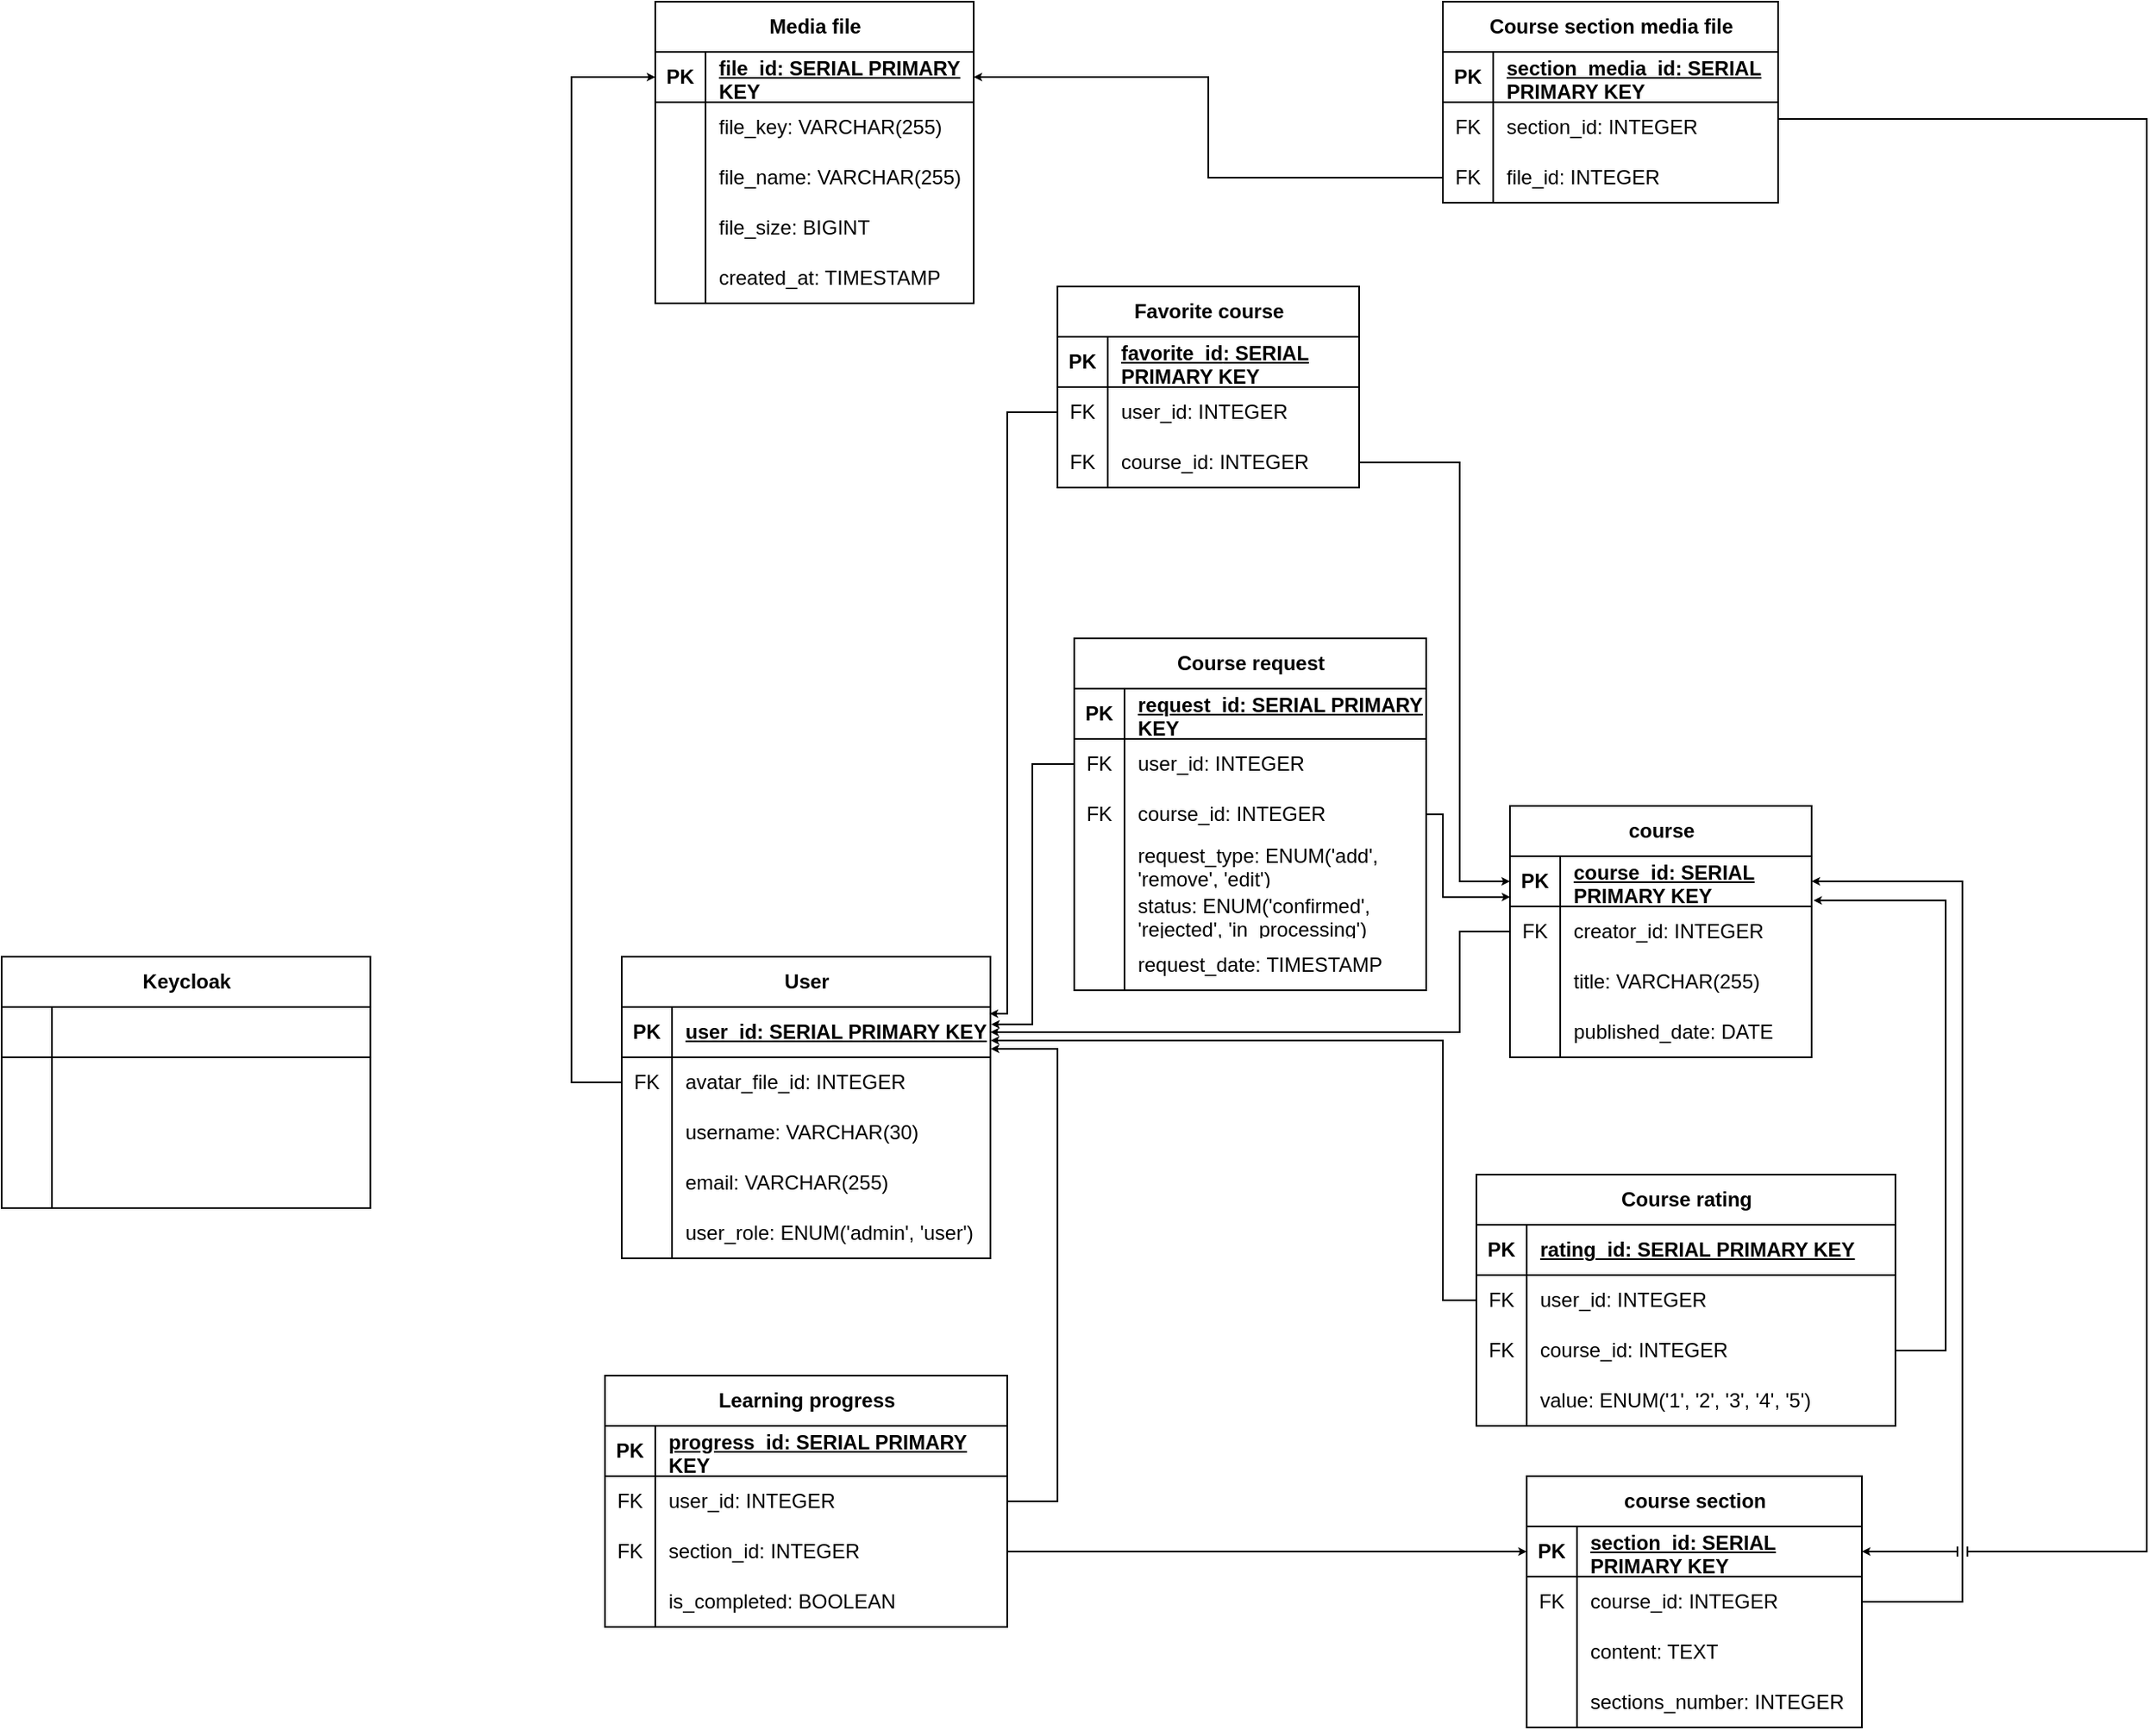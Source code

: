 <mxfile version="24.0.4" type="device">
  <diagram name="Страница — 1" id="e10EyXem6zrKL25AmnZW">
    <mxGraphModel dx="2261" dy="2005" grid="1" gridSize="10" guides="1" tooltips="1" connect="1" arrows="1" fold="1" page="1" pageScale="1" pageWidth="827" pageHeight="1169" math="0" shadow="0">
      <root>
        <mxCell id="0" />
        <mxCell id="1" parent="0" />
        <mxCell id="rcy57a3LJjuB4BleYH-w-108" value="User" style="shape=table;startSize=30;container=1;collapsible=1;childLayout=tableLayout;fixedRows=1;rowLines=0;fontStyle=1;align=center;resizeLast=1;html=1;" parent="1" vertex="1">
          <mxGeometry x="30" y="330" width="220" height="180" as="geometry" />
        </mxCell>
        <mxCell id="rcy57a3LJjuB4BleYH-w-109" value="" style="shape=tableRow;horizontal=0;startSize=0;swimlaneHead=0;swimlaneBody=0;fillColor=none;collapsible=0;dropTarget=0;points=[[0,0.5],[1,0.5]];portConstraint=eastwest;top=0;left=0;right=0;bottom=1;" parent="rcy57a3LJjuB4BleYH-w-108" vertex="1">
          <mxGeometry y="30" width="220" height="30" as="geometry" />
        </mxCell>
        <mxCell id="rcy57a3LJjuB4BleYH-w-110" value="PK" style="shape=partialRectangle;connectable=0;fillColor=none;top=0;left=0;bottom=0;right=0;fontStyle=1;overflow=hidden;whiteSpace=wrap;html=1;" parent="rcy57a3LJjuB4BleYH-w-109" vertex="1">
          <mxGeometry width="30" height="30" as="geometry">
            <mxRectangle width="30" height="30" as="alternateBounds" />
          </mxGeometry>
        </mxCell>
        <mxCell id="rcy57a3LJjuB4BleYH-w-111" value="user_id:&amp;nbsp;SERIAL PRIMARY KEY" style="shape=partialRectangle;connectable=0;fillColor=none;top=0;left=0;bottom=0;right=0;align=left;spacingLeft=6;fontStyle=5;overflow=hidden;whiteSpace=wrap;html=1;" parent="rcy57a3LJjuB4BleYH-w-109" vertex="1">
          <mxGeometry x="30" width="190" height="30" as="geometry">
            <mxRectangle width="190" height="30" as="alternateBounds" />
          </mxGeometry>
        </mxCell>
        <mxCell id="aZD4sff3t_LTu9o36qDz-23" style="shape=tableRow;horizontal=0;startSize=0;swimlaneHead=0;swimlaneBody=0;fillColor=none;collapsible=0;dropTarget=0;points=[[0,0.5],[1,0.5]];portConstraint=eastwest;top=0;left=0;right=0;bottom=0;" parent="rcy57a3LJjuB4BleYH-w-108" vertex="1">
          <mxGeometry y="60" width="220" height="30" as="geometry" />
        </mxCell>
        <mxCell id="aZD4sff3t_LTu9o36qDz-24" value="FK" style="shape=partialRectangle;connectable=0;fillColor=none;top=0;left=0;bottom=0;right=0;editable=1;overflow=hidden;whiteSpace=wrap;html=1;" parent="aZD4sff3t_LTu9o36qDz-23" vertex="1">
          <mxGeometry width="30" height="30" as="geometry">
            <mxRectangle width="30" height="30" as="alternateBounds" />
          </mxGeometry>
        </mxCell>
        <mxCell id="aZD4sff3t_LTu9o36qDz-25" value="avatar_file_id: INTEGER" style="shape=partialRectangle;connectable=0;fillColor=none;top=0;left=0;bottom=0;right=0;align=left;spacingLeft=6;overflow=hidden;whiteSpace=wrap;html=1;" parent="aZD4sff3t_LTu9o36qDz-23" vertex="1">
          <mxGeometry x="30" width="190" height="30" as="geometry">
            <mxRectangle width="190" height="30" as="alternateBounds" />
          </mxGeometry>
        </mxCell>
        <mxCell id="rcy57a3LJjuB4BleYH-w-112" value="" style="shape=tableRow;horizontal=0;startSize=0;swimlaneHead=0;swimlaneBody=0;fillColor=none;collapsible=0;dropTarget=0;points=[[0,0.5],[1,0.5]];portConstraint=eastwest;top=0;left=0;right=0;bottom=0;" parent="rcy57a3LJjuB4BleYH-w-108" vertex="1">
          <mxGeometry y="90" width="220" height="30" as="geometry" />
        </mxCell>
        <mxCell id="rcy57a3LJjuB4BleYH-w-113" value="" style="shape=partialRectangle;connectable=0;fillColor=none;top=0;left=0;bottom=0;right=0;editable=1;overflow=hidden;whiteSpace=wrap;html=1;" parent="rcy57a3LJjuB4BleYH-w-112" vertex="1">
          <mxGeometry width="30" height="30" as="geometry">
            <mxRectangle width="30" height="30" as="alternateBounds" />
          </mxGeometry>
        </mxCell>
        <mxCell id="rcy57a3LJjuB4BleYH-w-114" value="username: VARCHAR(30)" style="shape=partialRectangle;connectable=0;fillColor=none;top=0;left=0;bottom=0;right=0;align=left;spacingLeft=6;overflow=hidden;whiteSpace=wrap;html=1;" parent="rcy57a3LJjuB4BleYH-w-112" vertex="1">
          <mxGeometry x="30" width="190" height="30" as="geometry">
            <mxRectangle width="190" height="30" as="alternateBounds" />
          </mxGeometry>
        </mxCell>
        <mxCell id="rcy57a3LJjuB4BleYH-w-115" value="" style="shape=tableRow;horizontal=0;startSize=0;swimlaneHead=0;swimlaneBody=0;fillColor=none;collapsible=0;dropTarget=0;points=[[0,0.5],[1,0.5]];portConstraint=eastwest;top=0;left=0;right=0;bottom=0;" parent="rcy57a3LJjuB4BleYH-w-108" vertex="1">
          <mxGeometry y="120" width="220" height="30" as="geometry" />
        </mxCell>
        <mxCell id="rcy57a3LJjuB4BleYH-w-116" value="" style="shape=partialRectangle;connectable=0;fillColor=none;top=0;left=0;bottom=0;right=0;editable=1;overflow=hidden;whiteSpace=wrap;html=1;" parent="rcy57a3LJjuB4BleYH-w-115" vertex="1">
          <mxGeometry width="30" height="30" as="geometry">
            <mxRectangle width="30" height="30" as="alternateBounds" />
          </mxGeometry>
        </mxCell>
        <mxCell id="rcy57a3LJjuB4BleYH-w-117" value="email: VARCHAR(255)" style="shape=partialRectangle;connectable=0;fillColor=none;top=0;left=0;bottom=0;right=0;align=left;spacingLeft=6;overflow=hidden;whiteSpace=wrap;html=1;" parent="rcy57a3LJjuB4BleYH-w-115" vertex="1">
          <mxGeometry x="30" width="190" height="30" as="geometry">
            <mxRectangle width="190" height="30" as="alternateBounds" />
          </mxGeometry>
        </mxCell>
        <mxCell id="rcy57a3LJjuB4BleYH-w-121" value="" style="shape=tableRow;horizontal=0;startSize=0;swimlaneHead=0;swimlaneBody=0;fillColor=none;collapsible=0;dropTarget=0;points=[[0,0.5],[1,0.5]];portConstraint=eastwest;top=0;left=0;right=0;bottom=0;" parent="rcy57a3LJjuB4BleYH-w-108" vertex="1">
          <mxGeometry y="150" width="220" height="30" as="geometry" />
        </mxCell>
        <mxCell id="rcy57a3LJjuB4BleYH-w-122" value="" style="shape=partialRectangle;connectable=0;fillColor=none;top=0;left=0;bottom=0;right=0;editable=1;overflow=hidden;whiteSpace=wrap;html=1;" parent="rcy57a3LJjuB4BleYH-w-121" vertex="1">
          <mxGeometry width="30" height="30" as="geometry">
            <mxRectangle width="30" height="30" as="alternateBounds" />
          </mxGeometry>
        </mxCell>
        <mxCell id="rcy57a3LJjuB4BleYH-w-123" value="user_role: ENUM(&#39;admin&#39;, &#39;user&#39;)" style="shape=partialRectangle;connectable=0;fillColor=none;top=0;left=0;bottom=0;right=0;align=left;spacingLeft=6;overflow=hidden;whiteSpace=wrap;html=1;" parent="rcy57a3LJjuB4BleYH-w-121" vertex="1">
          <mxGeometry x="30" width="190" height="30" as="geometry">
            <mxRectangle width="190" height="30" as="alternateBounds" />
          </mxGeometry>
        </mxCell>
        <mxCell id="rcy57a3LJjuB4BleYH-w-126" value="course" style="shape=table;startSize=30;container=1;collapsible=1;childLayout=tableLayout;fixedRows=1;rowLines=0;fontStyle=1;align=center;resizeLast=1;html=1;" parent="1" vertex="1">
          <mxGeometry x="560" y="240" width="180" height="150" as="geometry" />
        </mxCell>
        <mxCell id="rcy57a3LJjuB4BleYH-w-127" value="" style="shape=tableRow;horizontal=0;startSize=0;swimlaneHead=0;swimlaneBody=0;fillColor=none;collapsible=0;dropTarget=0;points=[[0,0.5],[1,0.5]];portConstraint=eastwest;top=0;left=0;right=0;bottom=1;" parent="rcy57a3LJjuB4BleYH-w-126" vertex="1">
          <mxGeometry y="30" width="180" height="30" as="geometry" />
        </mxCell>
        <mxCell id="rcy57a3LJjuB4BleYH-w-128" value="PK" style="shape=partialRectangle;connectable=0;fillColor=none;top=0;left=0;bottom=0;right=0;fontStyle=1;overflow=hidden;whiteSpace=wrap;html=1;" parent="rcy57a3LJjuB4BleYH-w-127" vertex="1">
          <mxGeometry width="30" height="30" as="geometry">
            <mxRectangle width="30" height="30" as="alternateBounds" />
          </mxGeometry>
        </mxCell>
        <mxCell id="rcy57a3LJjuB4BleYH-w-129" value="course_id:&amp;nbsp;SERIAL PRIMARY KEY" style="shape=partialRectangle;connectable=0;fillColor=none;top=0;left=0;bottom=0;right=0;align=left;spacingLeft=6;fontStyle=5;overflow=hidden;whiteSpace=wrap;html=1;" parent="rcy57a3LJjuB4BleYH-w-127" vertex="1">
          <mxGeometry x="30" width="150" height="30" as="geometry">
            <mxRectangle width="150" height="30" as="alternateBounds" />
          </mxGeometry>
        </mxCell>
        <mxCell id="aZD4sff3t_LTu9o36qDz-57" style="shape=tableRow;horizontal=0;startSize=0;swimlaneHead=0;swimlaneBody=0;fillColor=none;collapsible=0;dropTarget=0;points=[[0,0.5],[1,0.5]];portConstraint=eastwest;top=0;left=0;right=0;bottom=0;" parent="rcy57a3LJjuB4BleYH-w-126" vertex="1">
          <mxGeometry y="60" width="180" height="30" as="geometry" />
        </mxCell>
        <mxCell id="aZD4sff3t_LTu9o36qDz-58" value="FK" style="shape=partialRectangle;connectable=0;fillColor=none;top=0;left=0;bottom=0;right=0;editable=1;overflow=hidden;whiteSpace=wrap;html=1;" parent="aZD4sff3t_LTu9o36qDz-57" vertex="1">
          <mxGeometry width="30" height="30" as="geometry">
            <mxRectangle width="30" height="30" as="alternateBounds" />
          </mxGeometry>
        </mxCell>
        <mxCell id="aZD4sff3t_LTu9o36qDz-59" value="creator_id: INTEGER" style="shape=partialRectangle;connectable=0;fillColor=none;top=0;left=0;bottom=0;right=0;align=left;spacingLeft=6;overflow=hidden;whiteSpace=wrap;html=1;" parent="aZD4sff3t_LTu9o36qDz-57" vertex="1">
          <mxGeometry x="30" width="150" height="30" as="geometry">
            <mxRectangle width="150" height="30" as="alternateBounds" />
          </mxGeometry>
        </mxCell>
        <mxCell id="rcy57a3LJjuB4BleYH-w-130" value="" style="shape=tableRow;horizontal=0;startSize=0;swimlaneHead=0;swimlaneBody=0;fillColor=none;collapsible=0;dropTarget=0;points=[[0,0.5],[1,0.5]];portConstraint=eastwest;top=0;left=0;right=0;bottom=0;" parent="rcy57a3LJjuB4BleYH-w-126" vertex="1">
          <mxGeometry y="90" width="180" height="30" as="geometry" />
        </mxCell>
        <mxCell id="rcy57a3LJjuB4BleYH-w-131" value="" style="shape=partialRectangle;connectable=0;fillColor=none;top=0;left=0;bottom=0;right=0;editable=1;overflow=hidden;whiteSpace=wrap;html=1;" parent="rcy57a3LJjuB4BleYH-w-130" vertex="1">
          <mxGeometry width="30" height="30" as="geometry">
            <mxRectangle width="30" height="30" as="alternateBounds" />
          </mxGeometry>
        </mxCell>
        <mxCell id="rcy57a3LJjuB4BleYH-w-132" value="title: VARCHAR(255)" style="shape=partialRectangle;connectable=0;fillColor=none;top=0;left=0;bottom=0;right=0;align=left;spacingLeft=6;overflow=hidden;whiteSpace=wrap;html=1;" parent="rcy57a3LJjuB4BleYH-w-130" vertex="1">
          <mxGeometry x="30" width="150" height="30" as="geometry">
            <mxRectangle width="150" height="30" as="alternateBounds" />
          </mxGeometry>
        </mxCell>
        <mxCell id="rcy57a3LJjuB4BleYH-w-136" value="" style="shape=tableRow;horizontal=0;startSize=0;swimlaneHead=0;swimlaneBody=0;fillColor=none;collapsible=0;dropTarget=0;points=[[0,0.5],[1,0.5]];portConstraint=eastwest;top=0;left=0;right=0;bottom=0;" parent="rcy57a3LJjuB4BleYH-w-126" vertex="1">
          <mxGeometry y="120" width="180" height="30" as="geometry" />
        </mxCell>
        <mxCell id="rcy57a3LJjuB4BleYH-w-137" value="" style="shape=partialRectangle;connectable=0;fillColor=none;top=0;left=0;bottom=0;right=0;editable=1;overflow=hidden;whiteSpace=wrap;html=1;" parent="rcy57a3LJjuB4BleYH-w-136" vertex="1">
          <mxGeometry width="30" height="30" as="geometry">
            <mxRectangle width="30" height="30" as="alternateBounds" />
          </mxGeometry>
        </mxCell>
        <mxCell id="rcy57a3LJjuB4BleYH-w-138" value="published_date: DATE" style="shape=partialRectangle;connectable=0;fillColor=none;top=0;left=0;bottom=0;right=0;align=left;spacingLeft=6;overflow=hidden;whiteSpace=wrap;html=1;" parent="rcy57a3LJjuB4BleYH-w-136" vertex="1">
          <mxGeometry x="30" width="150" height="30" as="geometry">
            <mxRectangle width="150" height="30" as="alternateBounds" />
          </mxGeometry>
        </mxCell>
        <mxCell id="rcy57a3LJjuB4BleYH-w-139" value="course section" style="shape=table;startSize=30;container=1;collapsible=1;childLayout=tableLayout;fixedRows=1;rowLines=0;fontStyle=1;align=center;resizeLast=1;html=1;" parent="1" vertex="1">
          <mxGeometry x="570" y="640" width="200" height="150" as="geometry" />
        </mxCell>
        <mxCell id="rcy57a3LJjuB4BleYH-w-140" value="" style="shape=tableRow;horizontal=0;startSize=0;swimlaneHead=0;swimlaneBody=0;fillColor=none;collapsible=0;dropTarget=0;points=[[0,0.5],[1,0.5]];portConstraint=eastwest;top=0;left=0;right=0;bottom=1;" parent="rcy57a3LJjuB4BleYH-w-139" vertex="1">
          <mxGeometry y="30" width="200" height="30" as="geometry" />
        </mxCell>
        <mxCell id="rcy57a3LJjuB4BleYH-w-141" value="PK" style="shape=partialRectangle;connectable=0;fillColor=none;top=0;left=0;bottom=0;right=0;fontStyle=1;overflow=hidden;whiteSpace=wrap;html=1;" parent="rcy57a3LJjuB4BleYH-w-140" vertex="1">
          <mxGeometry width="30" height="30" as="geometry">
            <mxRectangle width="30" height="30" as="alternateBounds" />
          </mxGeometry>
        </mxCell>
        <mxCell id="rcy57a3LJjuB4BleYH-w-142" value="section_id:&amp;nbsp;SERIAL PRIMARY KEY" style="shape=partialRectangle;connectable=0;fillColor=none;top=0;left=0;bottom=0;right=0;align=left;spacingLeft=6;fontStyle=5;overflow=hidden;whiteSpace=wrap;html=1;" parent="rcy57a3LJjuB4BleYH-w-140" vertex="1">
          <mxGeometry x="30" width="170" height="30" as="geometry">
            <mxRectangle width="170" height="30" as="alternateBounds" />
          </mxGeometry>
        </mxCell>
        <mxCell id="rcy57a3LJjuB4BleYH-w-146" value="" style="shape=tableRow;horizontal=0;startSize=0;swimlaneHead=0;swimlaneBody=0;fillColor=none;collapsible=0;dropTarget=0;points=[[0,0.5],[1,0.5]];portConstraint=eastwest;top=0;left=0;right=0;bottom=0;" parent="rcy57a3LJjuB4BleYH-w-139" vertex="1">
          <mxGeometry y="60" width="200" height="30" as="geometry" />
        </mxCell>
        <mxCell id="rcy57a3LJjuB4BleYH-w-147" value="FK" style="shape=partialRectangle;connectable=0;fillColor=none;top=0;left=0;bottom=0;right=0;editable=1;overflow=hidden;whiteSpace=wrap;html=1;" parent="rcy57a3LJjuB4BleYH-w-146" vertex="1">
          <mxGeometry width="30" height="30" as="geometry">
            <mxRectangle width="30" height="30" as="alternateBounds" />
          </mxGeometry>
        </mxCell>
        <mxCell id="rcy57a3LJjuB4BleYH-w-148" value="course_id: INTEGER" style="shape=partialRectangle;connectable=0;fillColor=none;top=0;left=0;bottom=0;right=0;align=left;spacingLeft=6;overflow=hidden;whiteSpace=wrap;html=1;" parent="rcy57a3LJjuB4BleYH-w-146" vertex="1">
          <mxGeometry x="30" width="170" height="30" as="geometry">
            <mxRectangle width="170" height="30" as="alternateBounds" />
          </mxGeometry>
        </mxCell>
        <mxCell id="aZD4sff3t_LTu9o36qDz-4" style="shape=tableRow;horizontal=0;startSize=0;swimlaneHead=0;swimlaneBody=0;fillColor=none;collapsible=0;dropTarget=0;points=[[0,0.5],[1,0.5]];portConstraint=eastwest;top=0;left=0;right=0;bottom=0;" parent="rcy57a3LJjuB4BleYH-w-139" vertex="1">
          <mxGeometry y="90" width="200" height="30" as="geometry" />
        </mxCell>
        <mxCell id="aZD4sff3t_LTu9o36qDz-5" style="shape=partialRectangle;connectable=0;fillColor=none;top=0;left=0;bottom=0;right=0;editable=1;overflow=hidden;whiteSpace=wrap;html=1;" parent="aZD4sff3t_LTu9o36qDz-4" vertex="1">
          <mxGeometry width="30" height="30" as="geometry">
            <mxRectangle width="30" height="30" as="alternateBounds" />
          </mxGeometry>
        </mxCell>
        <mxCell id="aZD4sff3t_LTu9o36qDz-6" value="content: TEXT" style="shape=partialRectangle;connectable=0;fillColor=none;top=0;left=0;bottom=0;right=0;align=left;spacingLeft=6;overflow=hidden;whiteSpace=wrap;html=1;" parent="aZD4sff3t_LTu9o36qDz-4" vertex="1">
          <mxGeometry x="30" width="170" height="30" as="geometry">
            <mxRectangle width="170" height="30" as="alternateBounds" />
          </mxGeometry>
        </mxCell>
        <mxCell id="aZD4sff3t_LTu9o36qDz-1" style="shape=tableRow;horizontal=0;startSize=0;swimlaneHead=0;swimlaneBody=0;fillColor=none;collapsible=0;dropTarget=0;points=[[0,0.5],[1,0.5]];portConstraint=eastwest;top=0;left=0;right=0;bottom=0;" parent="rcy57a3LJjuB4BleYH-w-139" vertex="1">
          <mxGeometry y="120" width="200" height="30" as="geometry" />
        </mxCell>
        <mxCell id="aZD4sff3t_LTu9o36qDz-2" style="shape=partialRectangle;connectable=0;fillColor=none;top=0;left=0;bottom=0;right=0;editable=1;overflow=hidden;whiteSpace=wrap;html=1;" parent="aZD4sff3t_LTu9o36qDz-1" vertex="1">
          <mxGeometry width="30" height="30" as="geometry">
            <mxRectangle width="30" height="30" as="alternateBounds" />
          </mxGeometry>
        </mxCell>
        <mxCell id="aZD4sff3t_LTu9o36qDz-3" value="sections_number: INTEGER" style="shape=partialRectangle;connectable=0;fillColor=none;top=0;left=0;bottom=0;right=0;align=left;spacingLeft=6;overflow=hidden;whiteSpace=wrap;html=1;" parent="aZD4sff3t_LTu9o36qDz-1" vertex="1">
          <mxGeometry x="30" width="170" height="30" as="geometry">
            <mxRectangle width="170" height="30" as="alternateBounds" />
          </mxGeometry>
        </mxCell>
        <mxCell id="rcy57a3LJjuB4BleYH-w-159" value="Course rating" style="shape=table;startSize=30;container=1;collapsible=1;childLayout=tableLayout;fixedRows=1;rowLines=0;fontStyle=1;align=center;resizeLast=1;html=1;" parent="1" vertex="1">
          <mxGeometry x="540" y="460" width="250" height="150" as="geometry" />
        </mxCell>
        <mxCell id="rcy57a3LJjuB4BleYH-w-160" value="" style="shape=tableRow;horizontal=0;startSize=0;swimlaneHead=0;swimlaneBody=0;fillColor=none;collapsible=0;dropTarget=0;points=[[0,0.5],[1,0.5]];portConstraint=eastwest;top=0;left=0;right=0;bottom=1;" parent="rcy57a3LJjuB4BleYH-w-159" vertex="1">
          <mxGeometry y="30" width="250" height="30" as="geometry" />
        </mxCell>
        <mxCell id="rcy57a3LJjuB4BleYH-w-161" value="PK" style="shape=partialRectangle;connectable=0;fillColor=none;top=0;left=0;bottom=0;right=0;fontStyle=1;overflow=hidden;whiteSpace=wrap;html=1;" parent="rcy57a3LJjuB4BleYH-w-160" vertex="1">
          <mxGeometry width="30" height="30" as="geometry">
            <mxRectangle width="30" height="30" as="alternateBounds" />
          </mxGeometry>
        </mxCell>
        <mxCell id="rcy57a3LJjuB4BleYH-w-162" value="rating_id:&amp;nbsp;SERIAL PRIMARY KEY" style="shape=partialRectangle;connectable=0;fillColor=none;top=0;left=0;bottom=0;right=0;align=left;spacingLeft=6;fontStyle=5;overflow=hidden;whiteSpace=wrap;html=1;" parent="rcy57a3LJjuB4BleYH-w-160" vertex="1">
          <mxGeometry x="30" width="220" height="30" as="geometry">
            <mxRectangle width="220" height="30" as="alternateBounds" />
          </mxGeometry>
        </mxCell>
        <mxCell id="rcy57a3LJjuB4BleYH-w-163" value="" style="shape=tableRow;horizontal=0;startSize=0;swimlaneHead=0;swimlaneBody=0;fillColor=none;collapsible=0;dropTarget=0;points=[[0,0.5],[1,0.5]];portConstraint=eastwest;top=0;left=0;right=0;bottom=0;" parent="rcy57a3LJjuB4BleYH-w-159" vertex="1">
          <mxGeometry y="60" width="250" height="30" as="geometry" />
        </mxCell>
        <mxCell id="rcy57a3LJjuB4BleYH-w-164" value="FK" style="shape=partialRectangle;connectable=0;fillColor=none;top=0;left=0;bottom=0;right=0;editable=1;overflow=hidden;whiteSpace=wrap;html=1;" parent="rcy57a3LJjuB4BleYH-w-163" vertex="1">
          <mxGeometry width="30" height="30" as="geometry">
            <mxRectangle width="30" height="30" as="alternateBounds" />
          </mxGeometry>
        </mxCell>
        <mxCell id="rcy57a3LJjuB4BleYH-w-165" value="user_id: INTEGER" style="shape=partialRectangle;connectable=0;fillColor=none;top=0;left=0;bottom=0;right=0;align=left;spacingLeft=6;overflow=hidden;whiteSpace=wrap;html=1;" parent="rcy57a3LJjuB4BleYH-w-163" vertex="1">
          <mxGeometry x="30" width="220" height="30" as="geometry">
            <mxRectangle width="220" height="30" as="alternateBounds" />
          </mxGeometry>
        </mxCell>
        <mxCell id="rcy57a3LJjuB4BleYH-w-166" value="" style="shape=tableRow;horizontal=0;startSize=0;swimlaneHead=0;swimlaneBody=0;fillColor=none;collapsible=0;dropTarget=0;points=[[0,0.5],[1,0.5]];portConstraint=eastwest;top=0;left=0;right=0;bottom=0;" parent="rcy57a3LJjuB4BleYH-w-159" vertex="1">
          <mxGeometry y="90" width="250" height="30" as="geometry" />
        </mxCell>
        <mxCell id="rcy57a3LJjuB4BleYH-w-167" value="FK" style="shape=partialRectangle;connectable=0;fillColor=none;top=0;left=0;bottom=0;right=0;editable=1;overflow=hidden;whiteSpace=wrap;html=1;" parent="rcy57a3LJjuB4BleYH-w-166" vertex="1">
          <mxGeometry width="30" height="30" as="geometry">
            <mxRectangle width="30" height="30" as="alternateBounds" />
          </mxGeometry>
        </mxCell>
        <mxCell id="rcy57a3LJjuB4BleYH-w-168" value="course_id: INTEGER" style="shape=partialRectangle;connectable=0;fillColor=none;top=0;left=0;bottom=0;right=0;align=left;spacingLeft=6;overflow=hidden;whiteSpace=wrap;html=1;" parent="rcy57a3LJjuB4BleYH-w-166" vertex="1">
          <mxGeometry x="30" width="220" height="30" as="geometry">
            <mxRectangle width="220" height="30" as="alternateBounds" />
          </mxGeometry>
        </mxCell>
        <mxCell id="rcy57a3LJjuB4BleYH-w-169" value="" style="shape=tableRow;horizontal=0;startSize=0;swimlaneHead=0;swimlaneBody=0;fillColor=none;collapsible=0;dropTarget=0;points=[[0,0.5],[1,0.5]];portConstraint=eastwest;top=0;left=0;right=0;bottom=0;" parent="rcy57a3LJjuB4BleYH-w-159" vertex="1">
          <mxGeometry y="120" width="250" height="30" as="geometry" />
        </mxCell>
        <mxCell id="rcy57a3LJjuB4BleYH-w-170" value="" style="shape=partialRectangle;connectable=0;fillColor=none;top=0;left=0;bottom=0;right=0;editable=1;overflow=hidden;whiteSpace=wrap;html=1;" parent="rcy57a3LJjuB4BleYH-w-169" vertex="1">
          <mxGeometry width="30" height="30" as="geometry">
            <mxRectangle width="30" height="30" as="alternateBounds" />
          </mxGeometry>
        </mxCell>
        <mxCell id="rcy57a3LJjuB4BleYH-w-171" value="value:&amp;nbsp;ENUM(&#39;1&#39;, &#39;2&#39;, &#39;3&#39;, &#39;4&#39;, &#39;5&#39;)" style="shape=partialRectangle;connectable=0;fillColor=none;top=0;left=0;bottom=0;right=0;align=left;spacingLeft=6;overflow=hidden;whiteSpace=wrap;html=1;" parent="rcy57a3LJjuB4BleYH-w-169" vertex="1">
          <mxGeometry x="30" width="220" height="30" as="geometry">
            <mxRectangle width="220" height="30" as="alternateBounds" />
          </mxGeometry>
        </mxCell>
        <mxCell id="rcy57a3LJjuB4BleYH-w-172" value="Favorite course" style="shape=table;startSize=30;container=1;collapsible=1;childLayout=tableLayout;fixedRows=1;rowLines=0;fontStyle=1;align=center;resizeLast=1;html=1;" parent="1" vertex="1">
          <mxGeometry x="290" y="-70" width="180" height="120" as="geometry" />
        </mxCell>
        <mxCell id="rcy57a3LJjuB4BleYH-w-173" value="" style="shape=tableRow;horizontal=0;startSize=0;swimlaneHead=0;swimlaneBody=0;fillColor=none;collapsible=0;dropTarget=0;points=[[0,0.5],[1,0.5]];portConstraint=eastwest;top=0;left=0;right=0;bottom=1;" parent="rcy57a3LJjuB4BleYH-w-172" vertex="1">
          <mxGeometry y="30" width="180" height="30" as="geometry" />
        </mxCell>
        <mxCell id="rcy57a3LJjuB4BleYH-w-174" value="PK" style="shape=partialRectangle;connectable=0;fillColor=none;top=0;left=0;bottom=0;right=0;fontStyle=1;overflow=hidden;whiteSpace=wrap;html=1;" parent="rcy57a3LJjuB4BleYH-w-173" vertex="1">
          <mxGeometry width="30" height="30" as="geometry">
            <mxRectangle width="30" height="30" as="alternateBounds" />
          </mxGeometry>
        </mxCell>
        <mxCell id="rcy57a3LJjuB4BleYH-w-175" value="&lt;div style=&quot;&quot;&gt;favorite_id&lt;span style=&quot;background-color: initial;&quot;&gt;:&amp;nbsp;SERIAL PRIMARY KEY&lt;/span&gt;&lt;br&gt;&lt;/div&gt;" style="shape=partialRectangle;connectable=0;fillColor=none;top=0;left=0;bottom=0;right=0;align=left;spacingLeft=6;fontStyle=5;overflow=hidden;whiteSpace=wrap;html=1;" parent="rcy57a3LJjuB4BleYH-w-173" vertex="1">
          <mxGeometry x="30" width="150" height="30" as="geometry">
            <mxRectangle width="150" height="30" as="alternateBounds" />
          </mxGeometry>
        </mxCell>
        <mxCell id="rcy57a3LJjuB4BleYH-w-176" value="" style="shape=tableRow;horizontal=0;startSize=0;swimlaneHead=0;swimlaneBody=0;fillColor=none;collapsible=0;dropTarget=0;points=[[0,0.5],[1,0.5]];portConstraint=eastwest;top=0;left=0;right=0;bottom=0;" parent="rcy57a3LJjuB4BleYH-w-172" vertex="1">
          <mxGeometry y="60" width="180" height="30" as="geometry" />
        </mxCell>
        <mxCell id="rcy57a3LJjuB4BleYH-w-177" value="FK" style="shape=partialRectangle;connectable=0;fillColor=none;top=0;left=0;bottom=0;right=0;editable=1;overflow=hidden;whiteSpace=wrap;html=1;" parent="rcy57a3LJjuB4BleYH-w-176" vertex="1">
          <mxGeometry width="30" height="30" as="geometry">
            <mxRectangle width="30" height="30" as="alternateBounds" />
          </mxGeometry>
        </mxCell>
        <mxCell id="rcy57a3LJjuB4BleYH-w-178" value="user_id: INTEGER" style="shape=partialRectangle;connectable=0;fillColor=none;top=0;left=0;bottom=0;right=0;align=left;spacingLeft=6;overflow=hidden;whiteSpace=wrap;html=1;" parent="rcy57a3LJjuB4BleYH-w-176" vertex="1">
          <mxGeometry x="30" width="150" height="30" as="geometry">
            <mxRectangle width="150" height="30" as="alternateBounds" />
          </mxGeometry>
        </mxCell>
        <mxCell id="rcy57a3LJjuB4BleYH-w-179" value="" style="shape=tableRow;horizontal=0;startSize=0;swimlaneHead=0;swimlaneBody=0;fillColor=none;collapsible=0;dropTarget=0;points=[[0,0.5],[1,0.5]];portConstraint=eastwest;top=0;left=0;right=0;bottom=0;" parent="rcy57a3LJjuB4BleYH-w-172" vertex="1">
          <mxGeometry y="90" width="180" height="30" as="geometry" />
        </mxCell>
        <mxCell id="rcy57a3LJjuB4BleYH-w-180" value="FK" style="shape=partialRectangle;connectable=0;fillColor=none;top=0;left=0;bottom=0;right=0;editable=1;overflow=hidden;whiteSpace=wrap;html=1;" parent="rcy57a3LJjuB4BleYH-w-179" vertex="1">
          <mxGeometry width="30" height="30" as="geometry">
            <mxRectangle width="30" height="30" as="alternateBounds" />
          </mxGeometry>
        </mxCell>
        <mxCell id="rcy57a3LJjuB4BleYH-w-181" value="course_id: INTEGER" style="shape=partialRectangle;connectable=0;fillColor=none;top=0;left=0;bottom=0;right=0;align=left;spacingLeft=6;overflow=hidden;whiteSpace=wrap;html=1;" parent="rcy57a3LJjuB4BleYH-w-179" vertex="1">
          <mxGeometry x="30" width="150" height="30" as="geometry">
            <mxRectangle width="150" height="30" as="alternateBounds" />
          </mxGeometry>
        </mxCell>
        <mxCell id="rcy57a3LJjuB4BleYH-w-182" value="Learning progress" style="shape=table;startSize=30;container=1;collapsible=1;childLayout=tableLayout;fixedRows=1;rowLines=0;fontStyle=1;align=center;resizeLast=1;html=1;" parent="1" vertex="1">
          <mxGeometry x="20" y="580" width="240" height="150" as="geometry" />
        </mxCell>
        <mxCell id="rcy57a3LJjuB4BleYH-w-183" value="" style="shape=tableRow;horizontal=0;startSize=0;swimlaneHead=0;swimlaneBody=0;fillColor=none;collapsible=0;dropTarget=0;points=[[0,0.5],[1,0.5]];portConstraint=eastwest;top=0;left=0;right=0;bottom=1;" parent="rcy57a3LJjuB4BleYH-w-182" vertex="1">
          <mxGeometry y="30" width="240" height="30" as="geometry" />
        </mxCell>
        <mxCell id="rcy57a3LJjuB4BleYH-w-184" value="PK" style="shape=partialRectangle;connectable=0;fillColor=none;top=0;left=0;bottom=0;right=0;fontStyle=1;overflow=hidden;whiteSpace=wrap;html=1;" parent="rcy57a3LJjuB4BleYH-w-183" vertex="1">
          <mxGeometry width="30" height="30" as="geometry">
            <mxRectangle width="30" height="30" as="alternateBounds" />
          </mxGeometry>
        </mxCell>
        <mxCell id="rcy57a3LJjuB4BleYH-w-185" value="progress_id:&amp;nbsp;SERIAL PRIMARY KEY" style="shape=partialRectangle;connectable=0;fillColor=none;top=0;left=0;bottom=0;right=0;align=left;spacingLeft=6;fontStyle=5;overflow=hidden;whiteSpace=wrap;html=1;" parent="rcy57a3LJjuB4BleYH-w-183" vertex="1">
          <mxGeometry x="30" width="210" height="30" as="geometry">
            <mxRectangle width="210" height="30" as="alternateBounds" />
          </mxGeometry>
        </mxCell>
        <mxCell id="rcy57a3LJjuB4BleYH-w-186" value="" style="shape=tableRow;horizontal=0;startSize=0;swimlaneHead=0;swimlaneBody=0;fillColor=none;collapsible=0;dropTarget=0;points=[[0,0.5],[1,0.5]];portConstraint=eastwest;top=0;left=0;right=0;bottom=0;" parent="rcy57a3LJjuB4BleYH-w-182" vertex="1">
          <mxGeometry y="60" width="240" height="30" as="geometry" />
        </mxCell>
        <mxCell id="rcy57a3LJjuB4BleYH-w-187" value="FK" style="shape=partialRectangle;connectable=0;fillColor=none;top=0;left=0;bottom=0;right=0;editable=1;overflow=hidden;whiteSpace=wrap;html=1;" parent="rcy57a3LJjuB4BleYH-w-186" vertex="1">
          <mxGeometry width="30" height="30" as="geometry">
            <mxRectangle width="30" height="30" as="alternateBounds" />
          </mxGeometry>
        </mxCell>
        <mxCell id="rcy57a3LJjuB4BleYH-w-188" value="user_id:&amp;nbsp;INTEGER" style="shape=partialRectangle;connectable=0;fillColor=none;top=0;left=0;bottom=0;right=0;align=left;spacingLeft=6;overflow=hidden;whiteSpace=wrap;html=1;" parent="rcy57a3LJjuB4BleYH-w-186" vertex="1">
          <mxGeometry x="30" width="210" height="30" as="geometry">
            <mxRectangle width="210" height="30" as="alternateBounds" />
          </mxGeometry>
        </mxCell>
        <mxCell id="rcy57a3LJjuB4BleYH-w-189" value="" style="shape=tableRow;horizontal=0;startSize=0;swimlaneHead=0;swimlaneBody=0;fillColor=none;collapsible=0;dropTarget=0;points=[[0,0.5],[1,0.5]];portConstraint=eastwest;top=0;left=0;right=0;bottom=0;" parent="rcy57a3LJjuB4BleYH-w-182" vertex="1">
          <mxGeometry y="90" width="240" height="30" as="geometry" />
        </mxCell>
        <mxCell id="rcy57a3LJjuB4BleYH-w-190" value="FK" style="shape=partialRectangle;connectable=0;fillColor=none;top=0;left=0;bottom=0;right=0;editable=1;overflow=hidden;whiteSpace=wrap;html=1;" parent="rcy57a3LJjuB4BleYH-w-189" vertex="1">
          <mxGeometry width="30" height="30" as="geometry">
            <mxRectangle width="30" height="30" as="alternateBounds" />
          </mxGeometry>
        </mxCell>
        <mxCell id="rcy57a3LJjuB4BleYH-w-191" value="section_id:&amp;nbsp;INTEGER" style="shape=partialRectangle;connectable=0;fillColor=none;top=0;left=0;bottom=0;right=0;align=left;spacingLeft=6;overflow=hidden;whiteSpace=wrap;html=1;" parent="rcy57a3LJjuB4BleYH-w-189" vertex="1">
          <mxGeometry x="30" width="210" height="30" as="geometry">
            <mxRectangle width="210" height="30" as="alternateBounds" />
          </mxGeometry>
        </mxCell>
        <mxCell id="rcy57a3LJjuB4BleYH-w-192" value="" style="shape=tableRow;horizontal=0;startSize=0;swimlaneHead=0;swimlaneBody=0;fillColor=none;collapsible=0;dropTarget=0;points=[[0,0.5],[1,0.5]];portConstraint=eastwest;top=0;left=0;right=0;bottom=0;" parent="rcy57a3LJjuB4BleYH-w-182" vertex="1">
          <mxGeometry y="120" width="240" height="30" as="geometry" />
        </mxCell>
        <mxCell id="rcy57a3LJjuB4BleYH-w-193" value="" style="shape=partialRectangle;connectable=0;fillColor=none;top=0;left=0;bottom=0;right=0;editable=1;overflow=hidden;whiteSpace=wrap;html=1;" parent="rcy57a3LJjuB4BleYH-w-192" vertex="1">
          <mxGeometry width="30" height="30" as="geometry">
            <mxRectangle width="30" height="30" as="alternateBounds" />
          </mxGeometry>
        </mxCell>
        <mxCell id="rcy57a3LJjuB4BleYH-w-194" value="is_completed: BOOLEAN" style="shape=partialRectangle;connectable=0;fillColor=none;top=0;left=0;bottom=0;right=0;align=left;spacingLeft=6;overflow=hidden;whiteSpace=wrap;html=1;" parent="rcy57a3LJjuB4BleYH-w-192" vertex="1">
          <mxGeometry x="30" width="210" height="30" as="geometry">
            <mxRectangle width="210" height="30" as="alternateBounds" />
          </mxGeometry>
        </mxCell>
        <mxCell id="rcy57a3LJjuB4BleYH-w-196" value="Course request" style="shape=table;startSize=30;container=1;collapsible=1;childLayout=tableLayout;fixedRows=1;rowLines=0;fontStyle=1;align=center;resizeLast=1;html=1;" parent="1" vertex="1">
          <mxGeometry x="300" y="140" width="210" height="210" as="geometry" />
        </mxCell>
        <mxCell id="rcy57a3LJjuB4BleYH-w-197" value="" style="shape=tableRow;horizontal=0;startSize=0;swimlaneHead=0;swimlaneBody=0;fillColor=none;collapsible=0;dropTarget=0;points=[[0,0.5],[1,0.5]];portConstraint=eastwest;top=0;left=0;right=0;bottom=1;" parent="rcy57a3LJjuB4BleYH-w-196" vertex="1">
          <mxGeometry y="30" width="210" height="30" as="geometry" />
        </mxCell>
        <mxCell id="rcy57a3LJjuB4BleYH-w-198" value="PK" style="shape=partialRectangle;connectable=0;fillColor=none;top=0;left=0;bottom=0;right=0;fontStyle=1;overflow=hidden;whiteSpace=wrap;html=1;" parent="rcy57a3LJjuB4BleYH-w-197" vertex="1">
          <mxGeometry width="30" height="30" as="geometry">
            <mxRectangle width="30" height="30" as="alternateBounds" />
          </mxGeometry>
        </mxCell>
        <mxCell id="rcy57a3LJjuB4BleYH-w-199" value="request_id:&amp;nbsp;SERIAL PRIMARY KEY" style="shape=partialRectangle;connectable=0;fillColor=none;top=0;left=0;bottom=0;right=0;align=left;spacingLeft=6;fontStyle=5;overflow=hidden;whiteSpace=wrap;html=1;" parent="rcy57a3LJjuB4BleYH-w-197" vertex="1">
          <mxGeometry x="30" width="180" height="30" as="geometry">
            <mxRectangle width="180" height="30" as="alternateBounds" />
          </mxGeometry>
        </mxCell>
        <mxCell id="rcy57a3LJjuB4BleYH-w-200" value="" style="shape=tableRow;horizontal=0;startSize=0;swimlaneHead=0;swimlaneBody=0;fillColor=none;collapsible=0;dropTarget=0;points=[[0,0.5],[1,0.5]];portConstraint=eastwest;top=0;left=0;right=0;bottom=0;" parent="rcy57a3LJjuB4BleYH-w-196" vertex="1">
          <mxGeometry y="60" width="210" height="30" as="geometry" />
        </mxCell>
        <mxCell id="rcy57a3LJjuB4BleYH-w-201" value="FK" style="shape=partialRectangle;connectable=0;fillColor=none;top=0;left=0;bottom=0;right=0;editable=1;overflow=hidden;whiteSpace=wrap;html=1;" parent="rcy57a3LJjuB4BleYH-w-200" vertex="1">
          <mxGeometry width="30" height="30" as="geometry">
            <mxRectangle width="30" height="30" as="alternateBounds" />
          </mxGeometry>
        </mxCell>
        <mxCell id="rcy57a3LJjuB4BleYH-w-202" value="user_id: INTEGER" style="shape=partialRectangle;connectable=0;fillColor=none;top=0;left=0;bottom=0;right=0;align=left;spacingLeft=6;overflow=hidden;whiteSpace=wrap;html=1;" parent="rcy57a3LJjuB4BleYH-w-200" vertex="1">
          <mxGeometry x="30" width="180" height="30" as="geometry">
            <mxRectangle width="180" height="30" as="alternateBounds" />
          </mxGeometry>
        </mxCell>
        <mxCell id="rcy57a3LJjuB4BleYH-w-203" value="" style="shape=tableRow;horizontal=0;startSize=0;swimlaneHead=0;swimlaneBody=0;fillColor=none;collapsible=0;dropTarget=0;points=[[0,0.5],[1,0.5]];portConstraint=eastwest;top=0;left=0;right=0;bottom=0;" parent="rcy57a3LJjuB4BleYH-w-196" vertex="1">
          <mxGeometry y="90" width="210" height="30" as="geometry" />
        </mxCell>
        <mxCell id="rcy57a3LJjuB4BleYH-w-204" value="FK" style="shape=partialRectangle;connectable=0;fillColor=none;top=0;left=0;bottom=0;right=0;editable=1;overflow=hidden;whiteSpace=wrap;html=1;" parent="rcy57a3LJjuB4BleYH-w-203" vertex="1">
          <mxGeometry width="30" height="30" as="geometry">
            <mxRectangle width="30" height="30" as="alternateBounds" />
          </mxGeometry>
        </mxCell>
        <mxCell id="rcy57a3LJjuB4BleYH-w-205" value="course_id: INTEGER" style="shape=partialRectangle;connectable=0;fillColor=none;top=0;left=0;bottom=0;right=0;align=left;spacingLeft=6;overflow=hidden;whiteSpace=wrap;html=1;" parent="rcy57a3LJjuB4BleYH-w-203" vertex="1">
          <mxGeometry x="30" width="180" height="30" as="geometry">
            <mxRectangle width="180" height="30" as="alternateBounds" />
          </mxGeometry>
        </mxCell>
        <mxCell id="rcy57a3LJjuB4BleYH-w-206" value="" style="shape=tableRow;horizontal=0;startSize=0;swimlaneHead=0;swimlaneBody=0;fillColor=none;collapsible=0;dropTarget=0;points=[[0,0.5],[1,0.5]];portConstraint=eastwest;top=0;left=0;right=0;bottom=0;" parent="rcy57a3LJjuB4BleYH-w-196" vertex="1">
          <mxGeometry y="120" width="210" height="30" as="geometry" />
        </mxCell>
        <mxCell id="rcy57a3LJjuB4BleYH-w-207" value="" style="shape=partialRectangle;connectable=0;fillColor=none;top=0;left=0;bottom=0;right=0;editable=1;overflow=hidden;whiteSpace=wrap;html=1;" parent="rcy57a3LJjuB4BleYH-w-206" vertex="1">
          <mxGeometry width="30" height="30" as="geometry">
            <mxRectangle width="30" height="30" as="alternateBounds" />
          </mxGeometry>
        </mxCell>
        <mxCell id="rcy57a3LJjuB4BleYH-w-208" value="request_type: ENUM(&#39;add&#39;, &#39;remove&#39;, &#39;edit&#39;)" style="shape=partialRectangle;connectable=0;fillColor=none;top=0;left=0;bottom=0;right=0;align=left;spacingLeft=6;overflow=hidden;whiteSpace=wrap;html=1;" parent="rcy57a3LJjuB4BleYH-w-206" vertex="1">
          <mxGeometry x="30" width="180" height="30" as="geometry">
            <mxRectangle width="180" height="30" as="alternateBounds" />
          </mxGeometry>
        </mxCell>
        <mxCell id="rcy57a3LJjuB4BleYH-w-209" value="" style="shape=tableRow;horizontal=0;startSize=0;swimlaneHead=0;swimlaneBody=0;fillColor=none;collapsible=0;dropTarget=0;points=[[0,0.5],[1,0.5]];portConstraint=eastwest;top=0;left=0;right=0;bottom=0;" parent="rcy57a3LJjuB4BleYH-w-196" vertex="1">
          <mxGeometry y="150" width="210" height="30" as="geometry" />
        </mxCell>
        <mxCell id="rcy57a3LJjuB4BleYH-w-210" value="" style="shape=partialRectangle;connectable=0;fillColor=none;top=0;left=0;bottom=0;right=0;editable=1;overflow=hidden;whiteSpace=wrap;html=1;" parent="rcy57a3LJjuB4BleYH-w-209" vertex="1">
          <mxGeometry width="30" height="30" as="geometry">
            <mxRectangle width="30" height="30" as="alternateBounds" />
          </mxGeometry>
        </mxCell>
        <mxCell id="rcy57a3LJjuB4BleYH-w-211" value="status: ENUM(&#39;confirmed&#39;, &#39;rejected&#39;, &#39;in_processing&#39;)" style="shape=partialRectangle;connectable=0;fillColor=none;top=0;left=0;bottom=0;right=0;align=left;spacingLeft=6;overflow=hidden;whiteSpace=wrap;html=1;" parent="rcy57a3LJjuB4BleYH-w-209" vertex="1">
          <mxGeometry x="30" width="180" height="30" as="geometry">
            <mxRectangle width="180" height="30" as="alternateBounds" />
          </mxGeometry>
        </mxCell>
        <mxCell id="aZD4sff3t_LTu9o36qDz-60" style="shape=tableRow;horizontal=0;startSize=0;swimlaneHead=0;swimlaneBody=0;fillColor=none;collapsible=0;dropTarget=0;points=[[0,0.5],[1,0.5]];portConstraint=eastwest;top=0;left=0;right=0;bottom=0;" parent="rcy57a3LJjuB4BleYH-w-196" vertex="1">
          <mxGeometry y="180" width="210" height="30" as="geometry" />
        </mxCell>
        <mxCell id="aZD4sff3t_LTu9o36qDz-61" style="shape=partialRectangle;connectable=0;fillColor=none;top=0;left=0;bottom=0;right=0;editable=1;overflow=hidden;whiteSpace=wrap;html=1;" parent="aZD4sff3t_LTu9o36qDz-60" vertex="1">
          <mxGeometry width="30" height="30" as="geometry">
            <mxRectangle width="30" height="30" as="alternateBounds" />
          </mxGeometry>
        </mxCell>
        <mxCell id="aZD4sff3t_LTu9o36qDz-62" value="request_date:&amp;nbsp;TIMESTAMP" style="shape=partialRectangle;connectable=0;fillColor=none;top=0;left=0;bottom=0;right=0;align=left;spacingLeft=6;overflow=hidden;whiteSpace=wrap;html=1;" parent="aZD4sff3t_LTu9o36qDz-60" vertex="1">
          <mxGeometry x="30" width="180" height="30" as="geometry">
            <mxRectangle width="180" height="30" as="alternateBounds" />
          </mxGeometry>
        </mxCell>
        <mxCell id="rcy57a3LJjuB4BleYH-w-221" style="edgeStyle=orthogonalEdgeStyle;rounded=0;orthogonalLoop=1;jettySize=auto;html=1;entryX=1;entryY=0.5;entryDx=0;entryDy=0;endSize=2;exitX=0;exitY=0.5;exitDx=0;exitDy=0;" parent="1" source="aZD4sff3t_LTu9o36qDz-57" target="rcy57a3LJjuB4BleYH-w-109" edge="1">
          <mxGeometry relative="1" as="geometry">
            <mxPoint x="560" y="375" as="sourcePoint" />
            <Array as="points">
              <mxPoint x="530" y="315" />
              <mxPoint x="530" y="375" />
            </Array>
          </mxGeometry>
        </mxCell>
        <mxCell id="rcy57a3LJjuB4BleYH-w-222" style="edgeStyle=orthogonalEdgeStyle;rounded=0;orthogonalLoop=1;jettySize=auto;html=1;entryX=0.998;entryY=0.133;entryDx=0;entryDy=0;entryPerimeter=0;strokeWidth=1;endSize=2;" parent="1" source="rcy57a3LJjuB4BleYH-w-176" target="rcy57a3LJjuB4BleYH-w-109" edge="1">
          <mxGeometry relative="1" as="geometry">
            <mxPoint x="170" y="125.0" as="targetPoint" />
            <Array as="points">
              <mxPoint x="260" y="5" />
              <mxPoint x="260" y="364" />
            </Array>
          </mxGeometry>
        </mxCell>
        <mxCell id="rcy57a3LJjuB4BleYH-w-224" style="edgeStyle=orthogonalEdgeStyle;rounded=0;orthogonalLoop=1;jettySize=auto;html=1;entryX=0;entryY=0.5;entryDx=0;entryDy=0;endSize=2;" parent="1" source="rcy57a3LJjuB4BleYH-w-179" target="rcy57a3LJjuB4BleYH-w-127" edge="1">
          <mxGeometry relative="1" as="geometry">
            <mxPoint x="480" y="35.0" as="targetPoint" />
            <Array as="points">
              <mxPoint x="530" y="35" />
              <mxPoint x="530" y="285" />
            </Array>
          </mxGeometry>
        </mxCell>
        <mxCell id="rcy57a3LJjuB4BleYH-w-226" style="edgeStyle=orthogonalEdgeStyle;rounded=0;orthogonalLoop=1;jettySize=auto;html=1;entryX=1.001;entryY=0.841;entryDx=0;entryDy=0;endSize=2;entryPerimeter=0;" parent="1" source="rcy57a3LJjuB4BleYH-w-186" target="rcy57a3LJjuB4BleYH-w-109" edge="1">
          <mxGeometry relative="1" as="geometry">
            <Array as="points">
              <mxPoint x="290" y="655" />
              <mxPoint x="290" y="385" />
              <mxPoint x="250" y="385" />
            </Array>
          </mxGeometry>
        </mxCell>
        <mxCell id="rcy57a3LJjuB4BleYH-w-227" style="edgeStyle=orthogonalEdgeStyle;rounded=0;orthogonalLoop=1;jettySize=auto;html=1;exitX=1;exitY=0.5;exitDx=0;exitDy=0;entryX=0;entryY=0.5;entryDx=0;entryDy=0;endSize=2;" parent="1" source="rcy57a3LJjuB4BleYH-w-189" target="rcy57a3LJjuB4BleYH-w-140" edge="1">
          <mxGeometry relative="1" as="geometry" />
        </mxCell>
        <mxCell id="rcy57a3LJjuB4BleYH-w-228" style="edgeStyle=orthogonalEdgeStyle;rounded=0;orthogonalLoop=1;jettySize=auto;html=1;entryX=1;entryY=0.5;entryDx=0;entryDy=0;endSize=2;exitX=1;exitY=0.5;exitDx=0;exitDy=0;jumpStyle=none;" parent="1" source="rcy57a3LJjuB4BleYH-w-146" target="rcy57a3LJjuB4BleYH-w-127" edge="1">
          <mxGeometry relative="1" as="geometry">
            <Array as="points">
              <mxPoint x="830" y="715" />
              <mxPoint x="830" y="285" />
            </Array>
          </mxGeometry>
        </mxCell>
        <mxCell id="rcy57a3LJjuB4BleYH-w-229" style="edgeStyle=orthogonalEdgeStyle;rounded=0;orthogonalLoop=1;jettySize=auto;html=1;exitX=0;exitY=0.5;exitDx=0;exitDy=0;entryX=1.001;entryY=0.672;entryDx=0;entryDy=0;entryPerimeter=0;endSize=2;" parent="1" source="rcy57a3LJjuB4BleYH-w-163" target="rcy57a3LJjuB4BleYH-w-109" edge="1">
          <mxGeometry relative="1" as="geometry">
            <Array as="points">
              <mxPoint x="520" y="535" />
              <mxPoint x="520" y="380" />
              <mxPoint x="250" y="380" />
            </Array>
          </mxGeometry>
        </mxCell>
        <mxCell id="rcy57a3LJjuB4BleYH-w-230" style="edgeStyle=orthogonalEdgeStyle;rounded=0;orthogonalLoop=1;jettySize=auto;html=1;entryX=1.006;entryY=0.88;entryDx=0;entryDy=0;entryPerimeter=0;targetPerimeterSpacing=1;endSize=2;exitX=1;exitY=0.5;exitDx=0;exitDy=0;" parent="1" source="rcy57a3LJjuB4BleYH-w-166" target="rcy57a3LJjuB4BleYH-w-127" edge="1">
          <mxGeometry relative="1" as="geometry">
            <Array as="points">
              <mxPoint x="820" y="565" />
              <mxPoint x="820" y="296" />
            </Array>
          </mxGeometry>
        </mxCell>
        <mxCell id="rcy57a3LJjuB4BleYH-w-231" style="edgeStyle=orthogonalEdgeStyle;rounded=0;orthogonalLoop=1;jettySize=auto;html=1;entryX=1.002;entryY=0.345;entryDx=0;entryDy=0;endSize=2;entryPerimeter=0;" parent="1" source="rcy57a3LJjuB4BleYH-w-200" target="rcy57a3LJjuB4BleYH-w-109" edge="1">
          <mxGeometry relative="1" as="geometry" />
        </mxCell>
        <mxCell id="rcy57a3LJjuB4BleYH-w-232" style="edgeStyle=orthogonalEdgeStyle;rounded=0;orthogonalLoop=1;jettySize=auto;html=1;entryX=0.001;entryY=0.812;entryDx=0;entryDy=0;jumpStyle=none;shadow=0;textShadow=0;flowAnimation=0;sourcePerimeterSpacing=0;curved=0;strokeWidth=1;entryPerimeter=0;endSize=2;" parent="1" source="rcy57a3LJjuB4BleYH-w-203" target="rcy57a3LJjuB4BleYH-w-127" edge="1">
          <mxGeometry relative="1" as="geometry">
            <Array as="points">
              <mxPoint x="520" y="245" />
              <mxPoint x="520" y="294" />
            </Array>
          </mxGeometry>
        </mxCell>
        <mxCell id="aZD4sff3t_LTu9o36qDz-7" value="Keycloak" style="shape=table;startSize=30;container=1;collapsible=1;childLayout=tableLayout;fixedRows=1;rowLines=0;fontStyle=1;align=center;resizeLast=1;html=1;" parent="1" vertex="1">
          <mxGeometry x="-340" y="330" width="220" height="150" as="geometry" />
        </mxCell>
        <mxCell id="aZD4sff3t_LTu9o36qDz-8" value="" style="shape=tableRow;horizontal=0;startSize=0;swimlaneHead=0;swimlaneBody=0;fillColor=none;collapsible=0;dropTarget=0;points=[[0,0.5],[1,0.5]];portConstraint=eastwest;top=0;left=0;right=0;bottom=1;" parent="aZD4sff3t_LTu9o36qDz-7" vertex="1">
          <mxGeometry y="30" width="220" height="30" as="geometry" />
        </mxCell>
        <mxCell id="aZD4sff3t_LTu9o36qDz-9" value="" style="shape=partialRectangle;connectable=0;fillColor=none;top=0;left=0;bottom=0;right=0;fontStyle=1;overflow=hidden;whiteSpace=wrap;html=1;" parent="aZD4sff3t_LTu9o36qDz-8" vertex="1">
          <mxGeometry width="30" height="30" as="geometry">
            <mxRectangle width="30" height="30" as="alternateBounds" />
          </mxGeometry>
        </mxCell>
        <mxCell id="aZD4sff3t_LTu9o36qDz-10" value="" style="shape=partialRectangle;connectable=0;fillColor=none;top=0;left=0;bottom=0;right=0;align=left;spacingLeft=6;fontStyle=5;overflow=hidden;whiteSpace=wrap;html=1;" parent="aZD4sff3t_LTu9o36qDz-8" vertex="1">
          <mxGeometry x="30" width="190" height="30" as="geometry">
            <mxRectangle width="190" height="30" as="alternateBounds" />
          </mxGeometry>
        </mxCell>
        <mxCell id="aZD4sff3t_LTu9o36qDz-11" value="" style="shape=tableRow;horizontal=0;startSize=0;swimlaneHead=0;swimlaneBody=0;fillColor=none;collapsible=0;dropTarget=0;points=[[0,0.5],[1,0.5]];portConstraint=eastwest;top=0;left=0;right=0;bottom=0;" parent="aZD4sff3t_LTu9o36qDz-7" vertex="1">
          <mxGeometry y="60" width="220" height="30" as="geometry" />
        </mxCell>
        <mxCell id="aZD4sff3t_LTu9o36qDz-12" value="" style="shape=partialRectangle;connectable=0;fillColor=none;top=0;left=0;bottom=0;right=0;editable=1;overflow=hidden;whiteSpace=wrap;html=1;" parent="aZD4sff3t_LTu9o36qDz-11" vertex="1">
          <mxGeometry width="30" height="30" as="geometry">
            <mxRectangle width="30" height="30" as="alternateBounds" />
          </mxGeometry>
        </mxCell>
        <mxCell id="aZD4sff3t_LTu9o36qDz-13" value="" style="shape=partialRectangle;connectable=0;fillColor=none;top=0;left=0;bottom=0;right=0;align=left;spacingLeft=6;overflow=hidden;whiteSpace=wrap;html=1;" parent="aZD4sff3t_LTu9o36qDz-11" vertex="1">
          <mxGeometry x="30" width="190" height="30" as="geometry">
            <mxRectangle width="190" height="30" as="alternateBounds" />
          </mxGeometry>
        </mxCell>
        <mxCell id="aZD4sff3t_LTu9o36qDz-14" value="" style="shape=tableRow;horizontal=0;startSize=0;swimlaneHead=0;swimlaneBody=0;fillColor=none;collapsible=0;dropTarget=0;points=[[0,0.5],[1,0.5]];portConstraint=eastwest;top=0;left=0;right=0;bottom=0;" parent="aZD4sff3t_LTu9o36qDz-7" vertex="1">
          <mxGeometry y="90" width="220" height="30" as="geometry" />
        </mxCell>
        <mxCell id="aZD4sff3t_LTu9o36qDz-15" value="" style="shape=partialRectangle;connectable=0;fillColor=none;top=0;left=0;bottom=0;right=0;editable=1;overflow=hidden;whiteSpace=wrap;html=1;" parent="aZD4sff3t_LTu9o36qDz-14" vertex="1">
          <mxGeometry width="30" height="30" as="geometry">
            <mxRectangle width="30" height="30" as="alternateBounds" />
          </mxGeometry>
        </mxCell>
        <mxCell id="aZD4sff3t_LTu9o36qDz-16" value="" style="shape=partialRectangle;connectable=0;fillColor=none;top=0;left=0;bottom=0;right=0;align=left;spacingLeft=6;overflow=hidden;whiteSpace=wrap;html=1;" parent="aZD4sff3t_LTu9o36qDz-14" vertex="1">
          <mxGeometry x="30" width="190" height="30" as="geometry">
            <mxRectangle width="190" height="30" as="alternateBounds" />
          </mxGeometry>
        </mxCell>
        <mxCell id="aZD4sff3t_LTu9o36qDz-17" value="" style="shape=tableRow;horizontal=0;startSize=0;swimlaneHead=0;swimlaneBody=0;fillColor=none;collapsible=0;dropTarget=0;points=[[0,0.5],[1,0.5]];portConstraint=eastwest;top=0;left=0;right=0;bottom=0;" parent="aZD4sff3t_LTu9o36qDz-7" vertex="1">
          <mxGeometry y="120" width="220" height="30" as="geometry" />
        </mxCell>
        <mxCell id="aZD4sff3t_LTu9o36qDz-18" value="" style="shape=partialRectangle;connectable=0;fillColor=none;top=0;left=0;bottom=0;right=0;editable=1;overflow=hidden;whiteSpace=wrap;html=1;" parent="aZD4sff3t_LTu9o36qDz-17" vertex="1">
          <mxGeometry width="30" height="30" as="geometry">
            <mxRectangle width="30" height="30" as="alternateBounds" />
          </mxGeometry>
        </mxCell>
        <mxCell id="aZD4sff3t_LTu9o36qDz-19" value="" style="shape=partialRectangle;connectable=0;fillColor=none;top=0;left=0;bottom=0;right=0;align=left;spacingLeft=6;overflow=hidden;whiteSpace=wrap;html=1;" parent="aZD4sff3t_LTu9o36qDz-17" vertex="1">
          <mxGeometry x="30" width="190" height="30" as="geometry">
            <mxRectangle width="190" height="30" as="alternateBounds" />
          </mxGeometry>
        </mxCell>
        <mxCell id="aZD4sff3t_LTu9o36qDz-26" value="Media file" style="shape=table;startSize=30;container=1;collapsible=1;childLayout=tableLayout;fixedRows=1;rowLines=0;fontStyle=1;align=center;resizeLast=1;html=1;" parent="1" vertex="1">
          <mxGeometry x="50" y="-240" width="190" height="180" as="geometry" />
        </mxCell>
        <mxCell id="aZD4sff3t_LTu9o36qDz-27" value="" style="shape=tableRow;horizontal=0;startSize=0;swimlaneHead=0;swimlaneBody=0;fillColor=none;collapsible=0;dropTarget=0;points=[[0,0.5],[1,0.5]];portConstraint=eastwest;top=0;left=0;right=0;bottom=1;" parent="aZD4sff3t_LTu9o36qDz-26" vertex="1">
          <mxGeometry y="30" width="190" height="30" as="geometry" />
        </mxCell>
        <mxCell id="aZD4sff3t_LTu9o36qDz-28" value="PK" style="shape=partialRectangle;connectable=0;fillColor=none;top=0;left=0;bottom=0;right=0;fontStyle=1;overflow=hidden;whiteSpace=wrap;html=1;" parent="aZD4sff3t_LTu9o36qDz-27" vertex="1">
          <mxGeometry width="30" height="30" as="geometry">
            <mxRectangle width="30" height="30" as="alternateBounds" />
          </mxGeometry>
        </mxCell>
        <mxCell id="aZD4sff3t_LTu9o36qDz-29" value="&lt;div style=&quot;&quot;&gt;file_id:&amp;nbsp;&lt;span style=&quot;background-color: initial;&quot;&gt;SERIAL PRIMARY KEY&lt;/span&gt;&lt;/div&gt;" style="shape=partialRectangle;connectable=0;fillColor=none;top=0;left=0;bottom=0;right=0;align=left;spacingLeft=6;fontStyle=5;overflow=hidden;whiteSpace=wrap;html=1;" parent="aZD4sff3t_LTu9o36qDz-27" vertex="1">
          <mxGeometry x="30" width="160" height="30" as="geometry">
            <mxRectangle width="160" height="30" as="alternateBounds" />
          </mxGeometry>
        </mxCell>
        <mxCell id="aZD4sff3t_LTu9o36qDz-30" value="" style="shape=tableRow;horizontal=0;startSize=0;swimlaneHead=0;swimlaneBody=0;fillColor=none;collapsible=0;dropTarget=0;points=[[0,0.5],[1,0.5]];portConstraint=eastwest;top=0;left=0;right=0;bottom=0;" parent="aZD4sff3t_LTu9o36qDz-26" vertex="1">
          <mxGeometry y="60" width="190" height="30" as="geometry" />
        </mxCell>
        <mxCell id="aZD4sff3t_LTu9o36qDz-31" value="" style="shape=partialRectangle;connectable=0;fillColor=none;top=0;left=0;bottom=0;right=0;editable=1;overflow=hidden;whiteSpace=wrap;html=1;" parent="aZD4sff3t_LTu9o36qDz-30" vertex="1">
          <mxGeometry width="30" height="30" as="geometry">
            <mxRectangle width="30" height="30" as="alternateBounds" />
          </mxGeometry>
        </mxCell>
        <mxCell id="aZD4sff3t_LTu9o36qDz-32" value="file_key: VARCHAR(255)" style="shape=partialRectangle;connectable=0;fillColor=none;top=0;left=0;bottom=0;right=0;align=left;spacingLeft=6;overflow=hidden;whiteSpace=wrap;html=1;" parent="aZD4sff3t_LTu9o36qDz-30" vertex="1">
          <mxGeometry x="30" width="160" height="30" as="geometry">
            <mxRectangle width="160" height="30" as="alternateBounds" />
          </mxGeometry>
        </mxCell>
        <mxCell id="aZD4sff3t_LTu9o36qDz-33" value="" style="shape=tableRow;horizontal=0;startSize=0;swimlaneHead=0;swimlaneBody=0;fillColor=none;collapsible=0;dropTarget=0;points=[[0,0.5],[1,0.5]];portConstraint=eastwest;top=0;left=0;right=0;bottom=0;" parent="aZD4sff3t_LTu9o36qDz-26" vertex="1">
          <mxGeometry y="90" width="190" height="30" as="geometry" />
        </mxCell>
        <mxCell id="aZD4sff3t_LTu9o36qDz-34" value="" style="shape=partialRectangle;connectable=0;fillColor=none;top=0;left=0;bottom=0;right=0;editable=1;overflow=hidden;whiteSpace=wrap;html=1;" parent="aZD4sff3t_LTu9o36qDz-33" vertex="1">
          <mxGeometry width="30" height="30" as="geometry">
            <mxRectangle width="30" height="30" as="alternateBounds" />
          </mxGeometry>
        </mxCell>
        <mxCell id="aZD4sff3t_LTu9o36qDz-35" value="file_name: VARCHAR(255)" style="shape=partialRectangle;connectable=0;fillColor=none;top=0;left=0;bottom=0;right=0;align=left;spacingLeft=6;overflow=hidden;whiteSpace=wrap;html=1;" parent="aZD4sff3t_LTu9o36qDz-33" vertex="1">
          <mxGeometry x="30" width="160" height="30" as="geometry">
            <mxRectangle width="160" height="30" as="alternateBounds" />
          </mxGeometry>
        </mxCell>
        <mxCell id="aZD4sff3t_LTu9o36qDz-36" value="" style="shape=tableRow;horizontal=0;startSize=0;swimlaneHead=0;swimlaneBody=0;fillColor=none;collapsible=0;dropTarget=0;points=[[0,0.5],[1,0.5]];portConstraint=eastwest;top=0;left=0;right=0;bottom=0;" parent="aZD4sff3t_LTu9o36qDz-26" vertex="1">
          <mxGeometry y="120" width="190" height="30" as="geometry" />
        </mxCell>
        <mxCell id="aZD4sff3t_LTu9o36qDz-37" value="" style="shape=partialRectangle;connectable=0;fillColor=none;top=0;left=0;bottom=0;right=0;editable=1;overflow=hidden;whiteSpace=wrap;html=1;" parent="aZD4sff3t_LTu9o36qDz-36" vertex="1">
          <mxGeometry width="30" height="30" as="geometry">
            <mxRectangle width="30" height="30" as="alternateBounds" />
          </mxGeometry>
        </mxCell>
        <mxCell id="aZD4sff3t_LTu9o36qDz-38" value="file_size: BIGINT" style="shape=partialRectangle;connectable=0;fillColor=none;top=0;left=0;bottom=0;right=0;align=left;spacingLeft=6;overflow=hidden;whiteSpace=wrap;html=1;" parent="aZD4sff3t_LTu9o36qDz-36" vertex="1">
          <mxGeometry x="30" width="160" height="30" as="geometry">
            <mxRectangle width="160" height="30" as="alternateBounds" />
          </mxGeometry>
        </mxCell>
        <mxCell id="aZD4sff3t_LTu9o36qDz-39" value="" style="shape=tableRow;horizontal=0;startSize=0;swimlaneHead=0;swimlaneBody=0;fillColor=none;collapsible=0;dropTarget=0;points=[[0,0.5],[1,0.5]];portConstraint=eastwest;top=0;left=0;right=0;bottom=0;" parent="aZD4sff3t_LTu9o36qDz-26" vertex="1">
          <mxGeometry y="150" width="190" height="30" as="geometry" />
        </mxCell>
        <mxCell id="aZD4sff3t_LTu9o36qDz-40" value="" style="shape=partialRectangle;connectable=0;fillColor=none;top=0;left=0;bottom=0;right=0;editable=1;overflow=hidden;whiteSpace=wrap;html=1;" parent="aZD4sff3t_LTu9o36qDz-39" vertex="1">
          <mxGeometry width="30" height="30" as="geometry">
            <mxRectangle width="30" height="30" as="alternateBounds" />
          </mxGeometry>
        </mxCell>
        <mxCell id="aZD4sff3t_LTu9o36qDz-41" value="created_at: TIMESTAMP" style="shape=partialRectangle;connectable=0;fillColor=none;top=0;left=0;bottom=0;right=0;align=left;spacingLeft=6;overflow=hidden;whiteSpace=wrap;html=1;" parent="aZD4sff3t_LTu9o36qDz-39" vertex="1">
          <mxGeometry x="30" width="160" height="30" as="geometry">
            <mxRectangle width="160" height="30" as="alternateBounds" />
          </mxGeometry>
        </mxCell>
        <mxCell id="aZD4sff3t_LTu9o36qDz-42" value="Course section media file" style="shape=table;startSize=30;container=1;collapsible=1;childLayout=tableLayout;fixedRows=1;rowLines=0;fontStyle=1;align=center;resizeLast=1;html=1;" parent="1" vertex="1">
          <mxGeometry x="520" y="-240" width="200" height="120" as="geometry" />
        </mxCell>
        <mxCell id="aZD4sff3t_LTu9o36qDz-43" value="" style="shape=tableRow;horizontal=0;startSize=0;swimlaneHead=0;swimlaneBody=0;fillColor=none;collapsible=0;dropTarget=0;points=[[0,0.5],[1,0.5]];portConstraint=eastwest;top=0;left=0;right=0;bottom=1;" parent="aZD4sff3t_LTu9o36qDz-42" vertex="1">
          <mxGeometry y="30" width="200" height="30" as="geometry" />
        </mxCell>
        <mxCell id="aZD4sff3t_LTu9o36qDz-44" value="PK" style="shape=partialRectangle;connectable=0;fillColor=none;top=0;left=0;bottom=0;right=0;fontStyle=1;overflow=hidden;whiteSpace=wrap;html=1;" parent="aZD4sff3t_LTu9o36qDz-43" vertex="1">
          <mxGeometry width="30" height="30" as="geometry">
            <mxRectangle width="30" height="30" as="alternateBounds" />
          </mxGeometry>
        </mxCell>
        <mxCell id="aZD4sff3t_LTu9o36qDz-45" value="&lt;div style=&quot;&quot;&gt;section_media_id&lt;span style=&quot;background-color: initial;&quot;&gt;:&amp;nbsp;SERIAL PRIMARY KEY&lt;/span&gt;&lt;br&gt;&lt;/div&gt;" style="shape=partialRectangle;connectable=0;fillColor=none;top=0;left=0;bottom=0;right=0;align=left;spacingLeft=6;fontStyle=5;overflow=hidden;whiteSpace=wrap;html=1;" parent="aZD4sff3t_LTu9o36qDz-43" vertex="1">
          <mxGeometry x="30" width="170" height="30" as="geometry">
            <mxRectangle width="170" height="30" as="alternateBounds" />
          </mxGeometry>
        </mxCell>
        <mxCell id="aZD4sff3t_LTu9o36qDz-46" value="" style="shape=tableRow;horizontal=0;startSize=0;swimlaneHead=0;swimlaneBody=0;fillColor=none;collapsible=0;dropTarget=0;points=[[0,0.5],[1,0.5]];portConstraint=eastwest;top=0;left=0;right=0;bottom=0;" parent="aZD4sff3t_LTu9o36qDz-42" vertex="1">
          <mxGeometry y="60" width="200" height="30" as="geometry" />
        </mxCell>
        <mxCell id="aZD4sff3t_LTu9o36qDz-47" value="FK" style="shape=partialRectangle;connectable=0;fillColor=none;top=0;left=0;bottom=0;right=0;editable=1;overflow=hidden;whiteSpace=wrap;html=1;" parent="aZD4sff3t_LTu9o36qDz-46" vertex="1">
          <mxGeometry width="30" height="30" as="geometry">
            <mxRectangle width="30" height="30" as="alternateBounds" />
          </mxGeometry>
        </mxCell>
        <mxCell id="aZD4sff3t_LTu9o36qDz-48" value="section_id: INTEGER" style="shape=partialRectangle;connectable=0;fillColor=none;top=0;left=0;bottom=0;right=0;align=left;spacingLeft=6;overflow=hidden;whiteSpace=wrap;html=1;" parent="aZD4sff3t_LTu9o36qDz-46" vertex="1">
          <mxGeometry x="30" width="170" height="30" as="geometry">
            <mxRectangle width="170" height="30" as="alternateBounds" />
          </mxGeometry>
        </mxCell>
        <mxCell id="aZD4sff3t_LTu9o36qDz-49" value="" style="shape=tableRow;horizontal=0;startSize=0;swimlaneHead=0;swimlaneBody=0;fillColor=none;collapsible=0;dropTarget=0;points=[[0,0.5],[1,0.5]];portConstraint=eastwest;top=0;left=0;right=0;bottom=0;" parent="aZD4sff3t_LTu9o36qDz-42" vertex="1">
          <mxGeometry y="90" width="200" height="30" as="geometry" />
        </mxCell>
        <mxCell id="aZD4sff3t_LTu9o36qDz-50" value="FK" style="shape=partialRectangle;connectable=0;fillColor=none;top=0;left=0;bottom=0;right=0;editable=1;overflow=hidden;whiteSpace=wrap;html=1;" parent="aZD4sff3t_LTu9o36qDz-49" vertex="1">
          <mxGeometry width="30" height="30" as="geometry">
            <mxRectangle width="30" height="30" as="alternateBounds" />
          </mxGeometry>
        </mxCell>
        <mxCell id="aZD4sff3t_LTu9o36qDz-51" value="file_id: INTEGER" style="shape=partialRectangle;connectable=0;fillColor=none;top=0;left=0;bottom=0;right=0;align=left;spacingLeft=6;overflow=hidden;whiteSpace=wrap;html=1;" parent="aZD4sff3t_LTu9o36qDz-49" vertex="1">
          <mxGeometry x="30" width="170" height="30" as="geometry">
            <mxRectangle width="170" height="30" as="alternateBounds" />
          </mxGeometry>
        </mxCell>
        <mxCell id="aZD4sff3t_LTu9o36qDz-53" style="edgeStyle=orthogonalEdgeStyle;rounded=0;orthogonalLoop=1;jettySize=auto;html=1;entryX=1;entryY=0.5;entryDx=0;entryDy=0;endSize=6;exitX=1;exitY=0.5;exitDx=0;exitDy=0;endArrow=none;endFill=0;startArrow=classic;startFill=1;strokeWidth=1;startSize=2;jumpStyle=line;" parent="1" source="rcy57a3LJjuB4BleYH-w-140" target="aZD4sff3t_LTu9o36qDz-46" edge="1">
          <mxGeometry relative="1" as="geometry">
            <Array as="points">
              <mxPoint x="940" y="685" />
              <mxPoint x="940" y="-170" />
              <mxPoint x="720" y="-170" />
            </Array>
            <mxPoint x="770" y="770" as="sourcePoint" />
            <mxPoint x="850" y="330" as="targetPoint" />
          </mxGeometry>
        </mxCell>
        <mxCell id="aZD4sff3t_LTu9o36qDz-55" style="edgeStyle=orthogonalEdgeStyle;rounded=0;orthogonalLoop=1;jettySize=auto;html=1;entryX=1;entryY=0.5;entryDx=0;entryDy=0;endSize=2;exitX=0;exitY=0.5;exitDx=0;exitDy=0;" parent="1" source="aZD4sff3t_LTu9o36qDz-49" target="aZD4sff3t_LTu9o36qDz-27" edge="1">
          <mxGeometry relative="1" as="geometry">
            <mxPoint x="270" y="-200" as="targetPoint" />
          </mxGeometry>
        </mxCell>
        <mxCell id="aZD4sff3t_LTu9o36qDz-56" style="edgeStyle=orthogonalEdgeStyle;rounded=0;orthogonalLoop=1;jettySize=auto;html=1;entryX=0;entryY=0.5;entryDx=0;entryDy=0;endSize=6;startSize=2;startArrow=classic;startFill=1;endArrow=none;endFill=0;exitX=0;exitY=0.5;exitDx=0;exitDy=0;" parent="1" source="aZD4sff3t_LTu9o36qDz-27" target="aZD4sff3t_LTu9o36qDz-23" edge="1">
          <mxGeometry relative="1" as="geometry">
            <Array as="points">
              <mxPoint y="-195" />
              <mxPoint y="405" />
            </Array>
          </mxGeometry>
        </mxCell>
      </root>
    </mxGraphModel>
  </diagram>
</mxfile>
